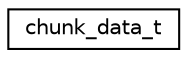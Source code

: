 digraph "Graphical Class Hierarchy"
{
  edge [fontname="Helvetica",fontsize="10",labelfontname="Helvetica",labelfontsize="10"];
  node [fontname="Helvetica",fontsize="10",shape=record];
  rankdir="LR";
  Node0 [label="chunk_data_t",height=0.2,width=0.4,color="black", fillcolor="white", style="filled",URL="$structchunk__data__t.html"];
}
